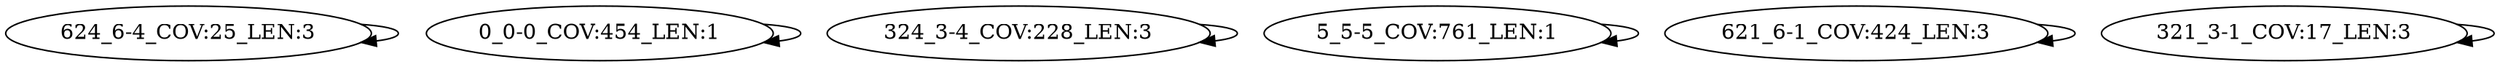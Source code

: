 digraph G {
    "624_6-4_COV:25_LEN:3" -> "624_6-4_COV:25_LEN:3";
    "0_0-0_COV:454_LEN:1" -> "0_0-0_COV:454_LEN:1";
    "324_3-4_COV:228_LEN:3" -> "324_3-4_COV:228_LEN:3";
    "5_5-5_COV:761_LEN:1" -> "5_5-5_COV:761_LEN:1";
    "621_6-1_COV:424_LEN:3" -> "621_6-1_COV:424_LEN:3";
    "321_3-1_COV:17_LEN:3" -> "321_3-1_COV:17_LEN:3";
}
